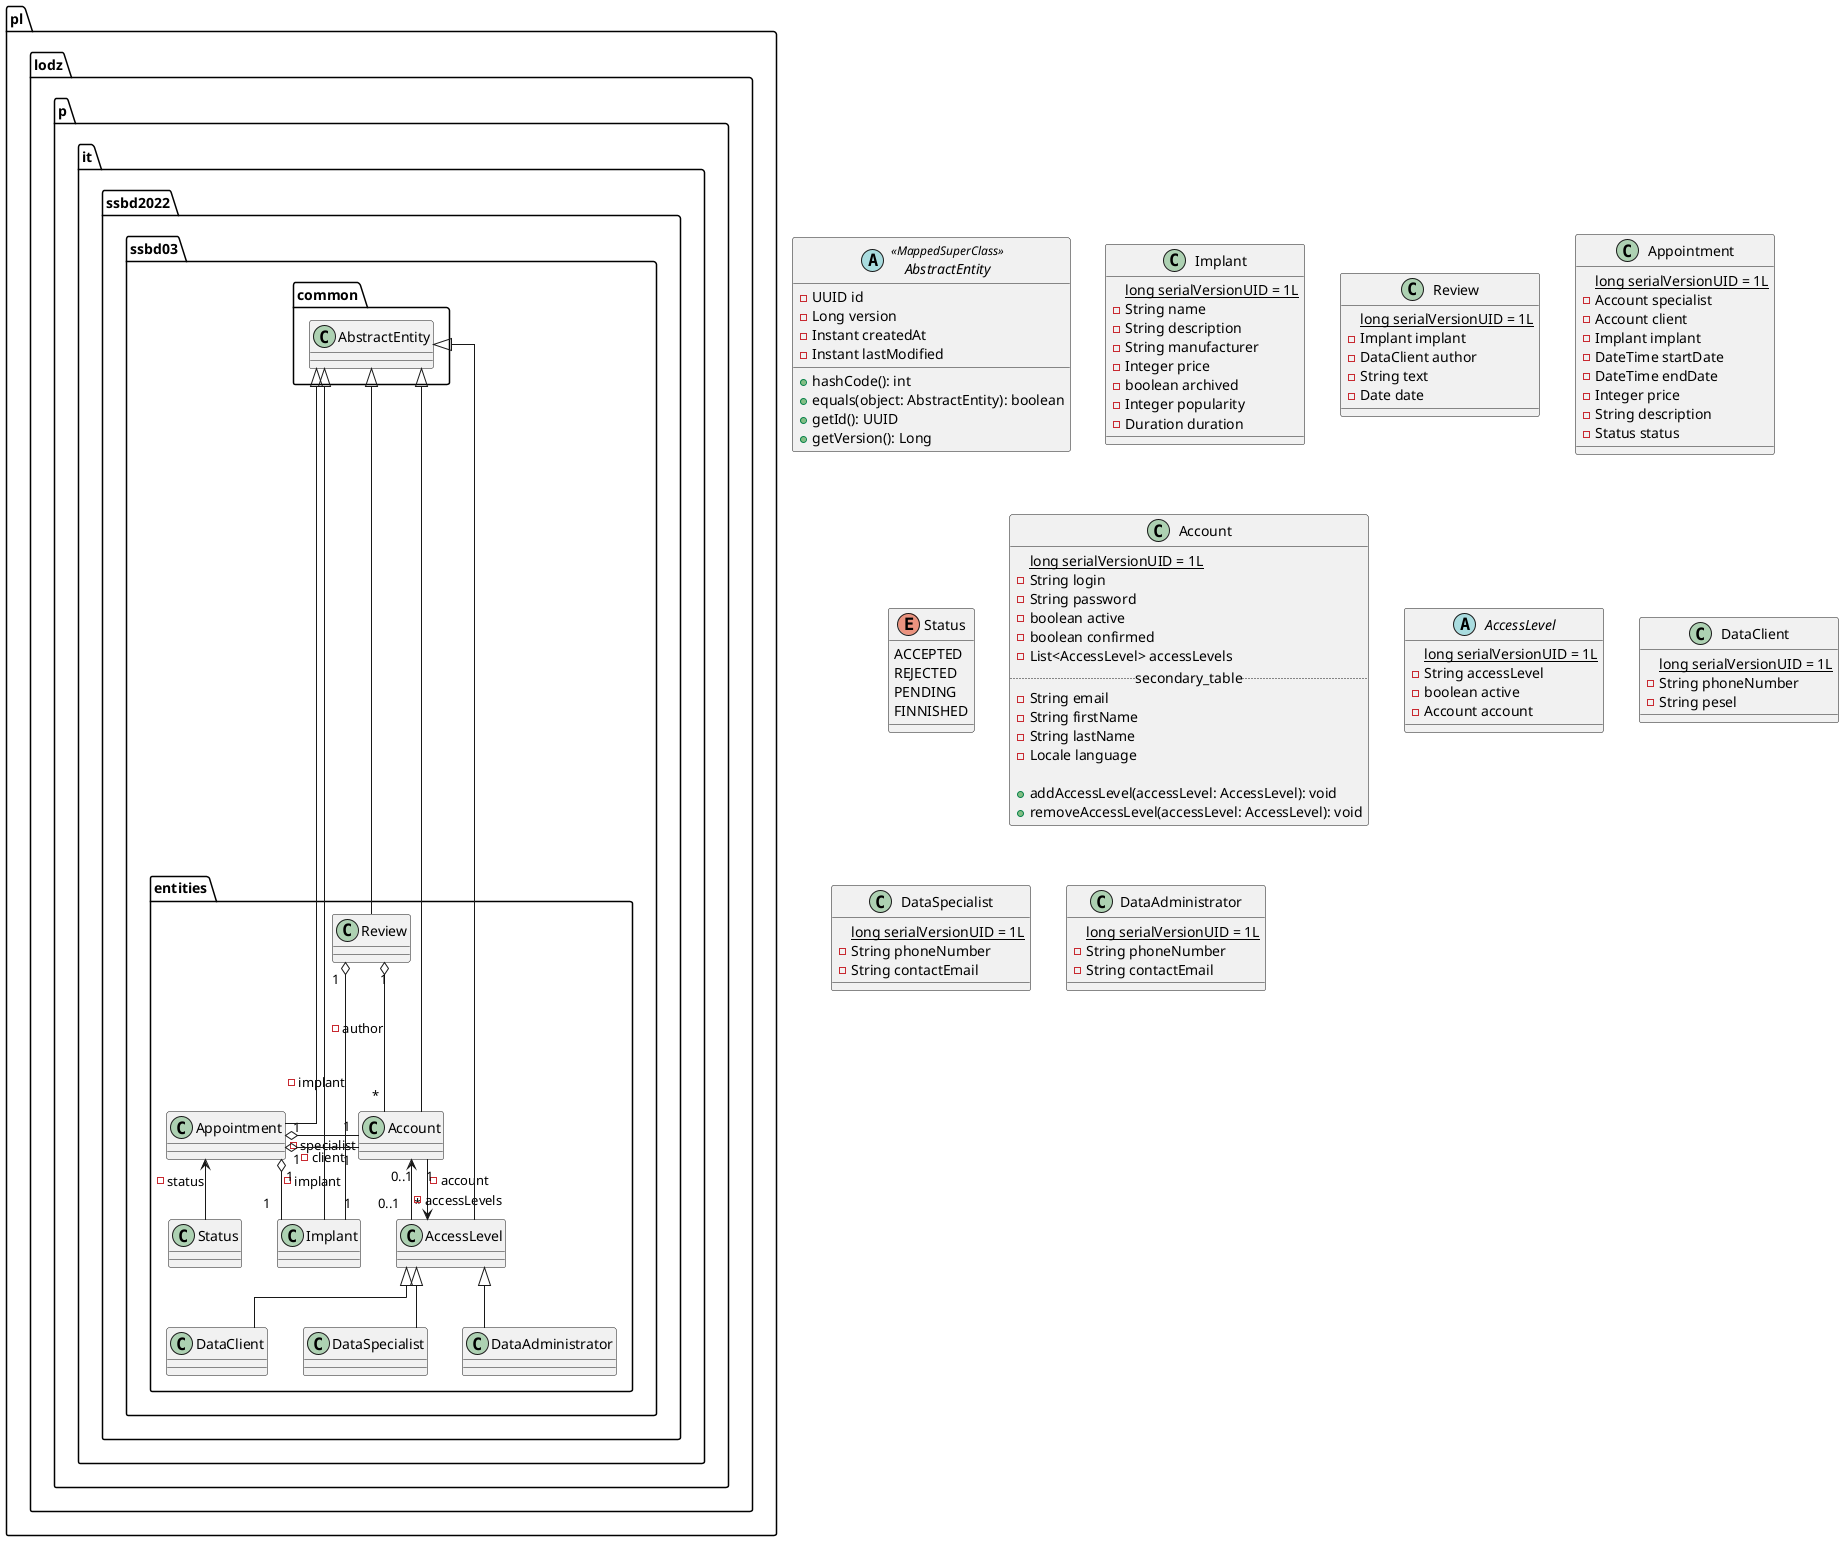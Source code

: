 @startuml model
' left to right direction
skinparam linetype ortho

package pl.lodz.p.it.ssbd2022.ssbd03.entities {
' mok
    AccessLevel "*" <-- "1" Account : - account
    Account "0..1" <-- "0..1" AccessLevel : - accessLevels

    AccessLevel <|-- DataClient
    AccessLevel <|-- DataSpecialist
    AccessLevel <|-- DataAdministrator

' mop
    Appointment "1" o- "1" Account : - specialist
    Appointment "1" o- "1" Account : - client
    Appointment "1" o-- "1" Implant : - implant
    Review "1" o- "1" Implant : - implant
    Review "1" o--- "*" Account : - author
    Appointment <-- Status : - status
}

package pl.lodz.p.it.ssbd2022.ssbd03.common {
    AbstractEntity <|- Account 
    AbstractEntity <|-- AccessLevel
    AbstractEntity <|- Implant
    AbstractEntity <|--- Appointment
    AbstractEntity <|--- Review
}


abstract class AbstractEntity <<MappedSuperClass>> {
    -UUID id
    -Long version
    -Instant createdAt
    -Instant lastModified

    +hashCode(): int
    +equals(object: AbstractEntity): boolean
    +getId(): UUID
    +getVersion(): Long
}

class Implant {
    {static} long serialVersionUID = 1L
    -String name
    -String description
    -String manufacturer
    -Integer price
    -boolean archived
    -Integer popularity
    -Duration duration
}

class Review {
    {static} long serialVersionUID = 1L
    -Implant implant
    -DataClient author
    -String text
    -Date date
}

class Appointment {
    {static} long serialVersionUID = 1L
    -Account specialist
    -Account client
    -Implant implant
    -DateTime startDate
    -DateTime endDate
    -Integer price
    -String description
    -Status status
}

enum Status {
    ACCEPTED
    REJECTED
    PENDING
    FINNISHED
}

class Account {
    {static} long serialVersionUID = 1L
    -String login
    -String password
    -boolean active
    -boolean confirmed
    -List<AccessLevel> accessLevels
    .. secondary_table ..
    -String email
    -String firstName
    -String lastName
    -Locale language

    +addAccessLevel(accessLevel: AccessLevel): void
    +removeAccessLevel(accessLevel: AccessLevel): void
}

abstract class AccessLevel {
    {static} long serialVersionUID = 1L
    -String accessLevel
    -boolean active
    -Account account
}

class DataClient {
    {static} long serialVersionUID = 1L
    -String phoneNumber
    -String pesel
}

class DataSpecialist {
    {static} long serialVersionUID = 1L
    -String phoneNumber
    -String contactEmail
}

class DataAdministrator {
    {static} long serialVersionUID = 1L
    -String phoneNumber
    -String contactEmail
}

@enduml
